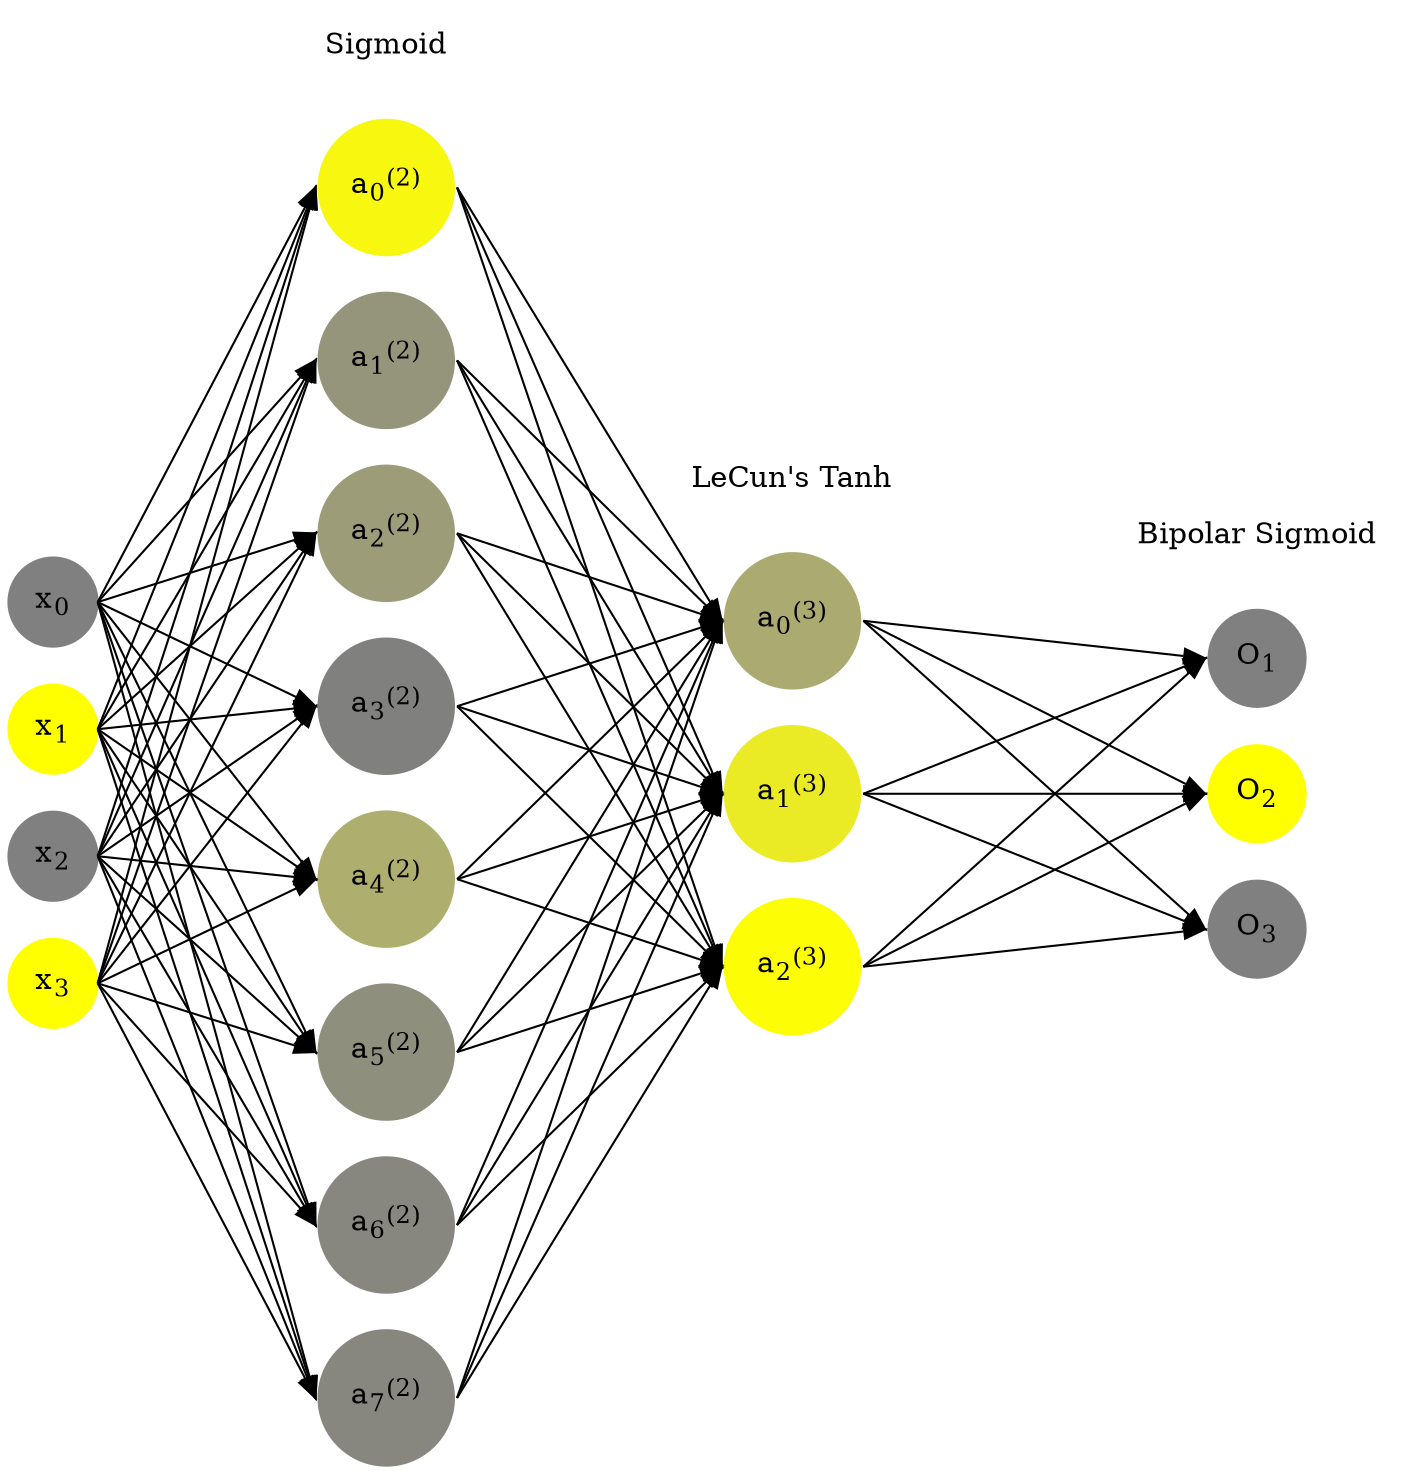 digraph G {
	rankdir = LR;
	splines=false;
	edge[style=invis];
	ranksep= 1.4;
	{
	node [shape=circle, color="0.1667, 0.0, 0.5", style=filled, fillcolor="0.1667, 0.0, 0.5"];
	x0 [label=<x<sub>0</sub>>];
	}
	{
	node [shape=circle, color="0.1667, 1.0, 1.0", style=filled, fillcolor="0.1667, 1.0, 1.0"];
	x1 [label=<x<sub>1</sub>>];
	}
	{
	node [shape=circle, color="0.1667, 0.0, 0.5", style=filled, fillcolor="0.1667, 0.0, 0.5"];
	x2 [label=<x<sub>2</sub>>];
	}
	{
	node [shape=circle, color="0.1667, 1.0, 1.0", style=filled, fillcolor="0.1667, 1.0, 1.0"];
	x3 [label=<x<sub>3</sub>>];
	}
	{
	node [shape=circle, color="0.1667, 0.934707, 0.967353", style=filled, fillcolor="0.1667, 0.934707, 0.967353"];
	a02 [label=<a<sub>0</sub><sup>(2)</sup>>];
	}
	{
	node [shape=circle, color="0.1667, 0.169926, 0.584963", style=filled, fillcolor="0.1667, 0.169926, 0.584963"];
	a12 [label=<a<sub>1</sub><sup>(2)</sup>>];
	}
	{
	node [shape=circle, color="0.1667, 0.221135, 0.610568", style=filled, fillcolor="0.1667, 0.221135, 0.610568"];
	a22 [label=<a<sub>2</sub><sup>(2)</sup>>];
	}
	{
	node [shape=circle, color="0.1667, 0.001066, 0.500533", style=filled, fillcolor="0.1667, 0.001066, 0.500533"];
	a32 [label=<a<sub>3</sub><sup>(2)</sup>>];
	}
	{
	node [shape=circle, color="0.1667, 0.360673, 0.680336", style=filled, fillcolor="0.1667, 0.360673, 0.680336"];
	a42 [label=<a<sub>4</sub><sup>(2)</sup>>];
	}
	{
	node [shape=circle, color="0.1667, 0.120704, 0.560352", style=filled, fillcolor="0.1667, 0.120704, 0.560352"];
	a52 [label=<a<sub>5</sub><sup>(2)</sup>>];
	}
	{
	node [shape=circle, color="0.1667, 0.057409, 0.528705", style=filled, fillcolor="0.1667, 0.057409, 0.528705"];
	a62 [label=<a<sub>6</sub><sup>(2)</sup>>];
	}
	{
	node [shape=circle, color="0.1667, 0.060279, 0.530139", style=filled, fillcolor="0.1667, 0.060279, 0.530139"];
	a72 [label=<a<sub>7</sub><sup>(2)</sup>>];
	}
	{
	node [shape=circle, color="0.1667, 0.337405, 0.668703", style=filled, fillcolor="0.1667, 0.337405, 0.668703"];
	a03 [label=<a<sub>0</sub><sup>(3)</sup>>];
	}
	{
	node [shape=circle, color="0.1667, 0.840864, 0.920432", style=filled, fillcolor="0.1667, 0.840864, 0.920432"];
	a13 [label=<a<sub>1</sub><sup>(3)</sup>>];
	}
	{
	node [shape=circle, color="0.1667, 0.979806, 0.989903", style=filled, fillcolor="0.1667, 0.979806, 0.989903"];
	a23 [label=<a<sub>2</sub><sup>(3)</sup>>];
	}
	{
	node [shape=circle, color="0.1667, 0.0, 0.5", style=filled, fillcolor="0.1667, 0.0, 0.5"];
	O1 [label=<O<sub>1</sub>>];
	}
	{
	node [shape=circle, color="0.1667, 1.0, 1.0", style=filled, fillcolor="0.1667, 1.0, 1.0"];
	O2 [label=<O<sub>2</sub>>];
	}
	{
	node [shape=circle, color="0.1667, 0.0, 0.5", style=filled, fillcolor="0.1667, 0.0, 0.5"];
	O3 [label=<O<sub>3</sub>>];
	}
	{
	rank=same;
	x0->x1->x2->x3;
	}
	{
	rank=same;
	a02->a12->a22->a32->a42->a52->a62->a72;
	}
	{
	rank=same;
	a03->a13->a23;
	}
	{
	rank=same;
	O1->O2->O3;
	}
	l1 [shape=plaintext,label="Sigmoid"];
	l1->a02;
	{rank=same; l1;a02};
	l2 [shape=plaintext,label="LeCun's Tanh"];
	l2->a03;
	{rank=same; l2;a03};
	l3 [shape=plaintext,label="Bipolar Sigmoid"];
	l3->O1;
	{rank=same; l3;O1};
edge[style=solid, tailport=e, headport=w];
	{x0;x1;x2;x3} -> {a02;a12;a22;a32;a42;a52;a62;a72};
	{a02;a12;a22;a32;a42;a52;a62;a72} -> {a03;a13;a23};
	{a03;a13;a23} -> {O1,O2,O3};
}